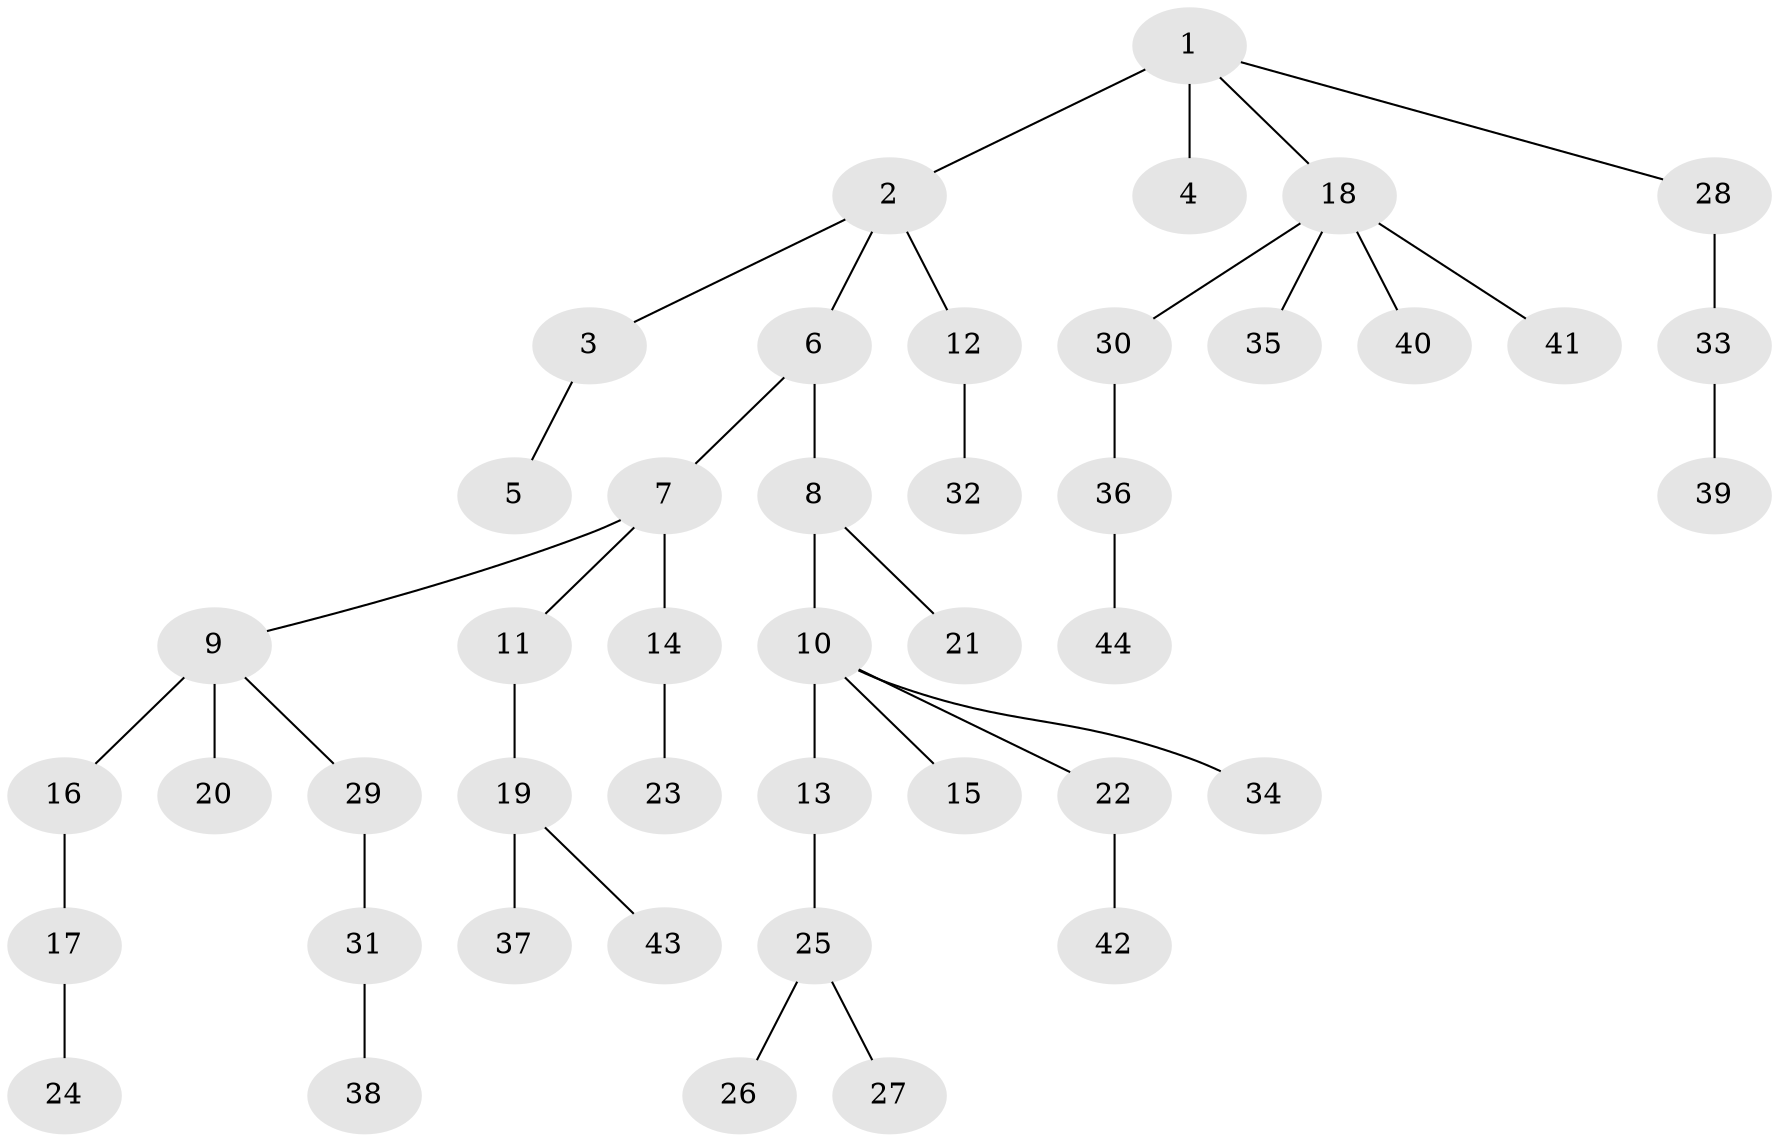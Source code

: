 // original degree distribution, {4: 0.1, 5: 0.03636363636363636, 2: 0.21818181818181817, 3: 0.11818181818181818, 10: 0.00909090909090909, 1: 0.5181818181818182}
// Generated by graph-tools (version 1.1) at 2025/51/03/04/25 22:51:38]
// undirected, 44 vertices, 43 edges
graph export_dot {
  node [color=gray90,style=filled];
  1;
  2;
  3;
  4;
  5;
  6;
  7;
  8;
  9;
  10;
  11;
  12;
  13;
  14;
  15;
  16;
  17;
  18;
  19;
  20;
  21;
  22;
  23;
  24;
  25;
  26;
  27;
  28;
  29;
  30;
  31;
  32;
  33;
  34;
  35;
  36;
  37;
  38;
  39;
  40;
  41;
  42;
  43;
  44;
  1 -- 2 [weight=1.0];
  1 -- 4 [weight=2.0];
  1 -- 18 [weight=1.0];
  1 -- 28 [weight=1.0];
  2 -- 3 [weight=1.0];
  2 -- 6 [weight=1.0];
  2 -- 12 [weight=1.0];
  3 -- 5 [weight=1.0];
  6 -- 7 [weight=1.0];
  6 -- 8 [weight=1.0];
  7 -- 9 [weight=1.0];
  7 -- 11 [weight=1.0];
  7 -- 14 [weight=1.0];
  8 -- 10 [weight=1.0];
  8 -- 21 [weight=1.0];
  9 -- 16 [weight=1.0];
  9 -- 20 [weight=2.0];
  9 -- 29 [weight=1.0];
  10 -- 13 [weight=4.0];
  10 -- 15 [weight=1.0];
  10 -- 22 [weight=1.0];
  10 -- 34 [weight=1.0];
  11 -- 19 [weight=1.0];
  12 -- 32 [weight=1.0];
  13 -- 25 [weight=1.0];
  14 -- 23 [weight=1.0];
  16 -- 17 [weight=1.0];
  17 -- 24 [weight=1.0];
  18 -- 30 [weight=1.0];
  18 -- 35 [weight=1.0];
  18 -- 40 [weight=1.0];
  18 -- 41 [weight=1.0];
  19 -- 37 [weight=1.0];
  19 -- 43 [weight=1.0];
  22 -- 42 [weight=1.0];
  25 -- 26 [weight=1.0];
  25 -- 27 [weight=1.0];
  28 -- 33 [weight=3.0];
  29 -- 31 [weight=1.0];
  30 -- 36 [weight=1.0];
  31 -- 38 [weight=1.0];
  33 -- 39 [weight=1.0];
  36 -- 44 [weight=1.0];
}
